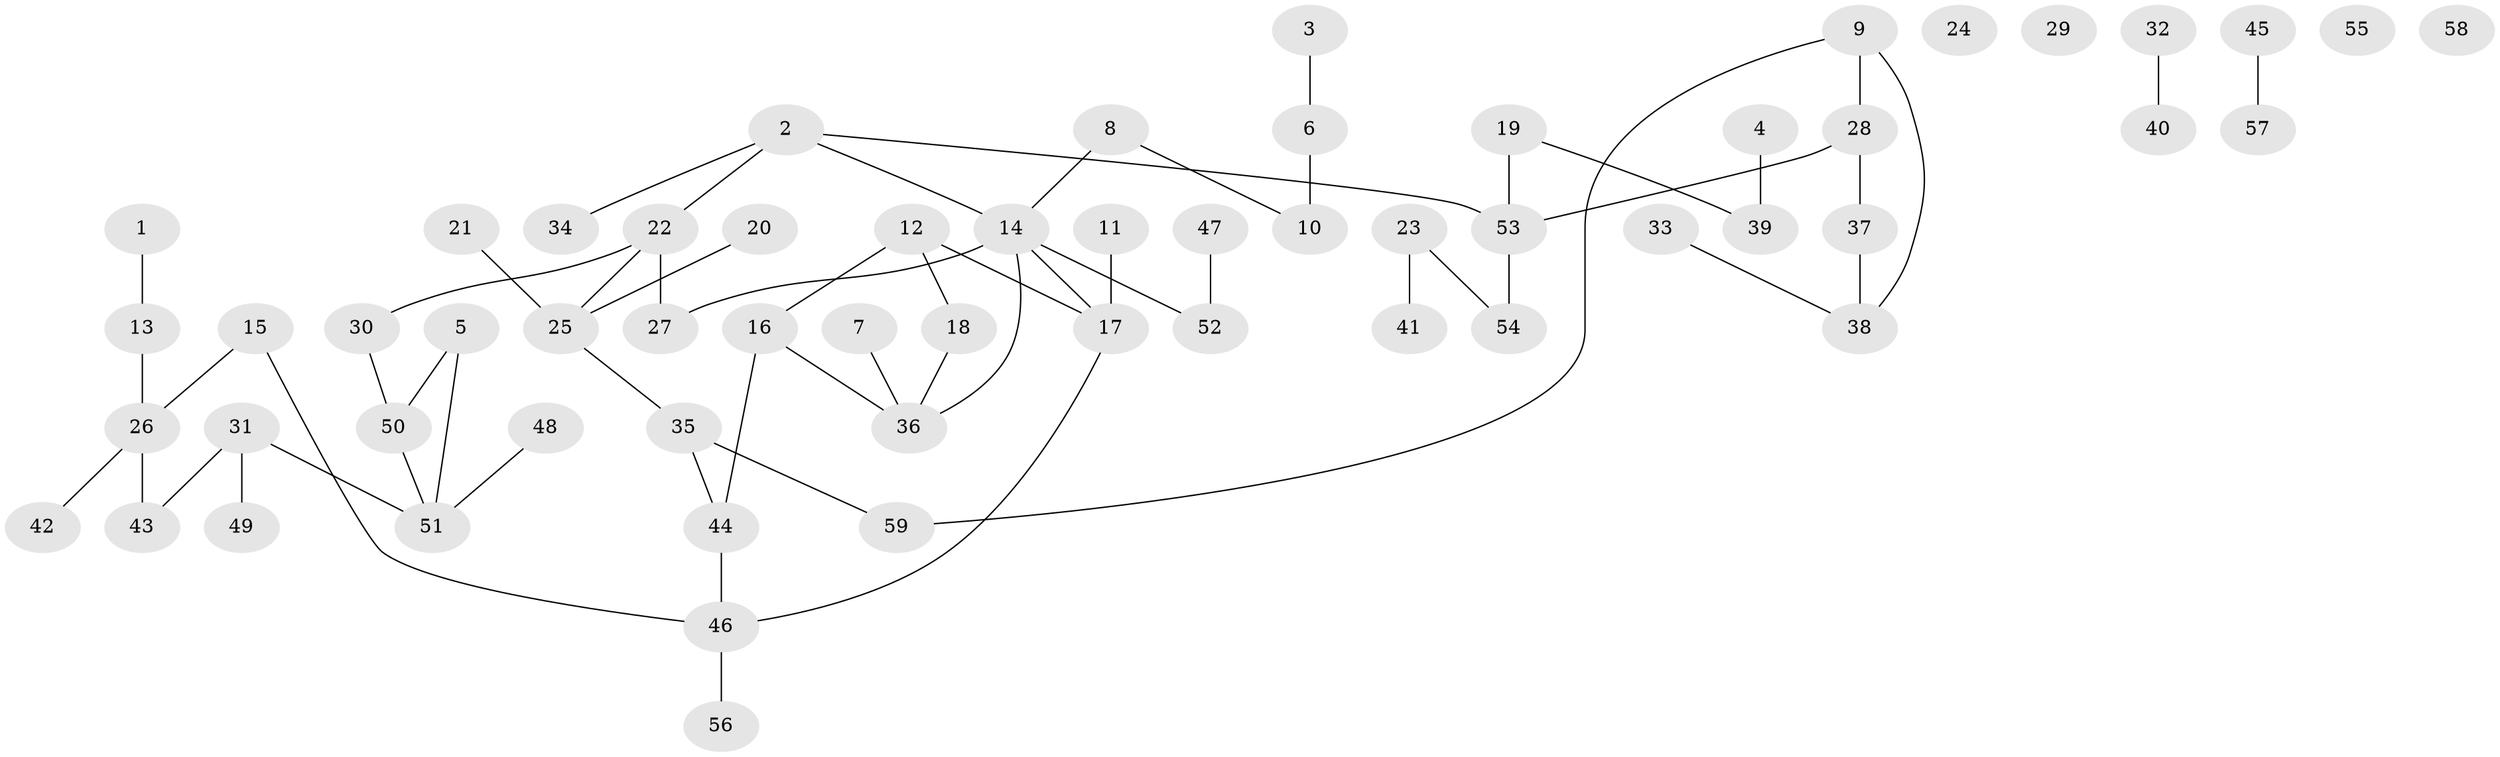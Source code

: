 // Generated by graph-tools (version 1.1) at 2025/00/03/09/25 03:00:51]
// undirected, 59 vertices, 61 edges
graph export_dot {
graph [start="1"]
  node [color=gray90,style=filled];
  1;
  2;
  3;
  4;
  5;
  6;
  7;
  8;
  9;
  10;
  11;
  12;
  13;
  14;
  15;
  16;
  17;
  18;
  19;
  20;
  21;
  22;
  23;
  24;
  25;
  26;
  27;
  28;
  29;
  30;
  31;
  32;
  33;
  34;
  35;
  36;
  37;
  38;
  39;
  40;
  41;
  42;
  43;
  44;
  45;
  46;
  47;
  48;
  49;
  50;
  51;
  52;
  53;
  54;
  55;
  56;
  57;
  58;
  59;
  1 -- 13;
  2 -- 14;
  2 -- 22;
  2 -- 34;
  2 -- 53;
  3 -- 6;
  4 -- 39;
  5 -- 50;
  5 -- 51;
  6 -- 10;
  7 -- 36;
  8 -- 10;
  8 -- 14;
  9 -- 28;
  9 -- 38;
  9 -- 59;
  11 -- 17;
  12 -- 16;
  12 -- 17;
  12 -- 18;
  13 -- 26;
  14 -- 17;
  14 -- 27;
  14 -- 36;
  14 -- 52;
  15 -- 26;
  15 -- 46;
  16 -- 36;
  16 -- 44;
  17 -- 46;
  18 -- 36;
  19 -- 39;
  19 -- 53;
  20 -- 25;
  21 -- 25;
  22 -- 25;
  22 -- 27;
  22 -- 30;
  23 -- 41;
  23 -- 54;
  25 -- 35;
  26 -- 42;
  26 -- 43;
  28 -- 37;
  28 -- 53;
  30 -- 50;
  31 -- 43;
  31 -- 49;
  31 -- 51;
  32 -- 40;
  33 -- 38;
  35 -- 44;
  35 -- 59;
  37 -- 38;
  44 -- 46;
  45 -- 57;
  46 -- 56;
  47 -- 52;
  48 -- 51;
  50 -- 51;
  53 -- 54;
}
